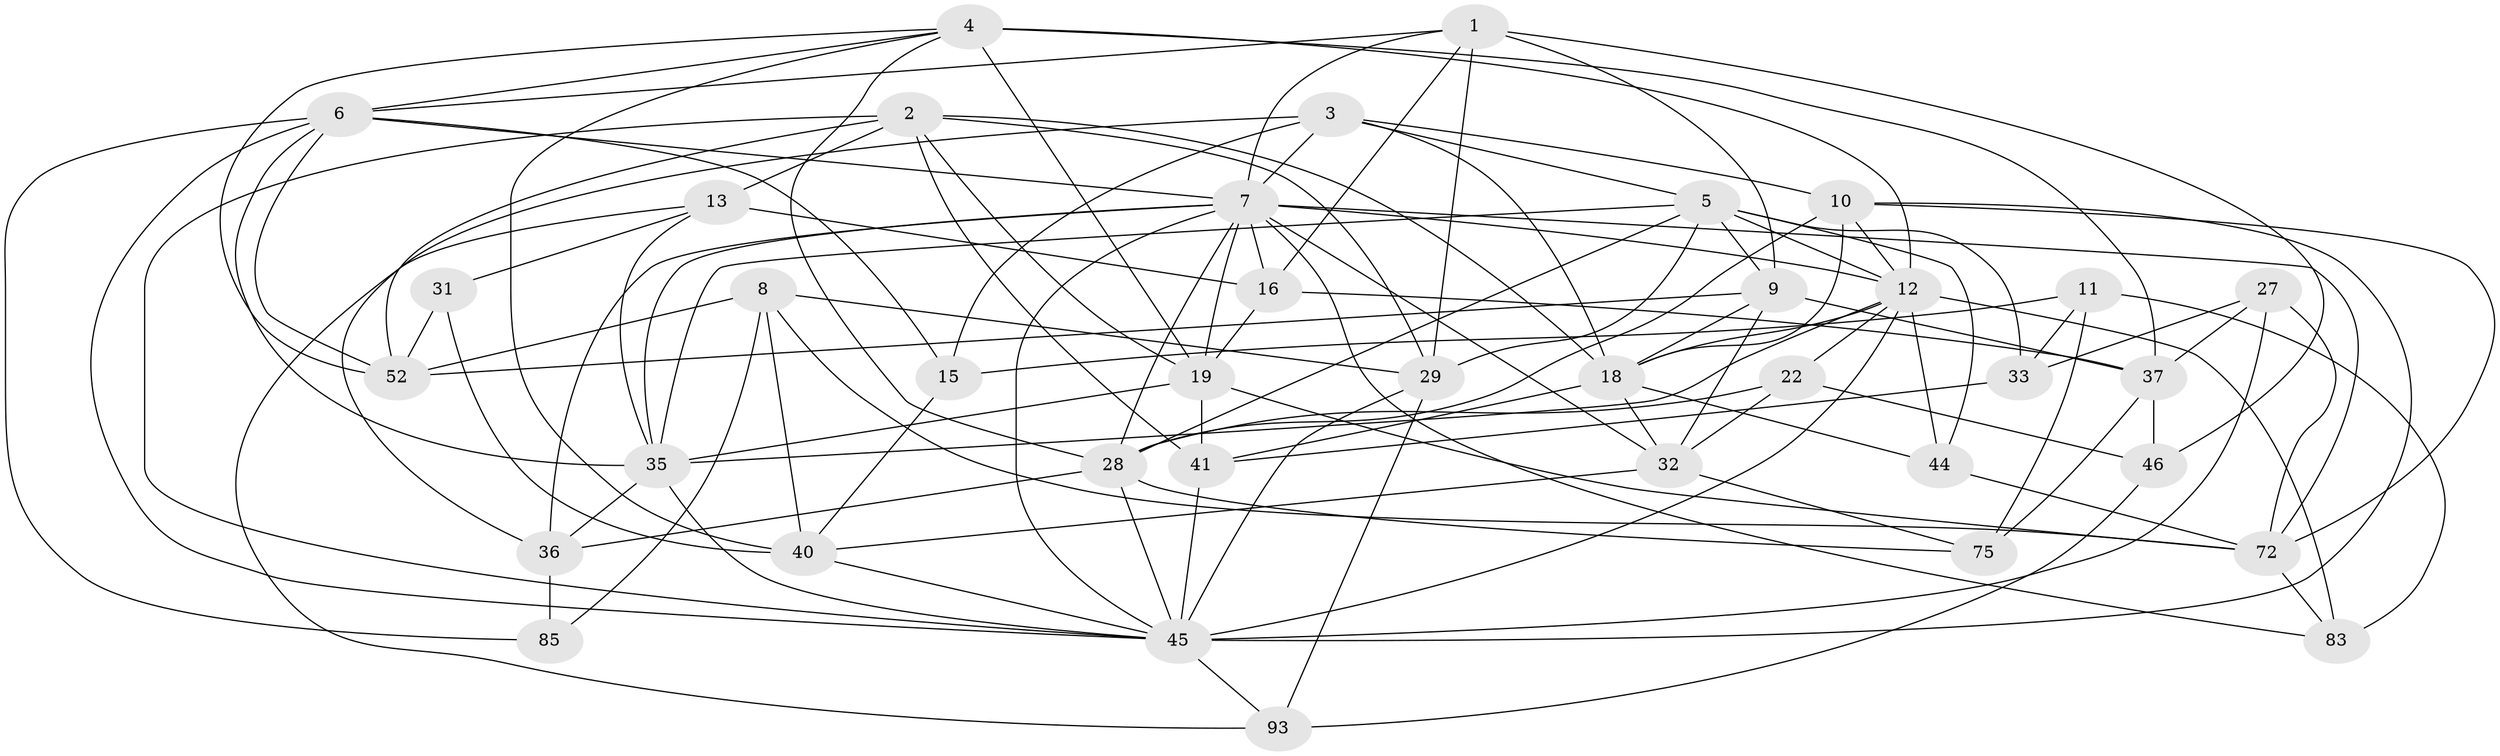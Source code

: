 // original degree distribution, {4: 1.0}
// Generated by graph-tools (version 1.1) at 2025/20/03/04/25 18:20:46]
// undirected, 38 vertices, 114 edges
graph export_dot {
graph [start="1"]
  node [color=gray90,style=filled];
  1 [super="+59"];
  2 [super="+70+58"];
  3 [super="+80"];
  4 [super="+23+96+62"];
  5 [super="+91+20+17"];
  6 [super="+53+21+50"];
  7 [super="+14+26+39"];
  8 [super="+57"];
  9 [super="+68"];
  10 [super="+94"];
  11;
  12 [super="+89+47+54"];
  13 [super="+25"];
  15;
  16 [super="+66"];
  18 [super="+79+56"];
  19 [super="+24"];
  22;
  27;
  28 [super="+30"];
  29 [super="+48"];
  31;
  32 [super="+38"];
  33 [super="+69"];
  35 [super="+49"];
  36 [super="+42"];
  37 [super="+73+43"];
  40 [super="+88"];
  41 [super="+78"];
  44;
  45 [super="+81+63"];
  46;
  52 [super="+61"];
  72 [super="+82"];
  75;
  83;
  85;
  93;
  1 -- 29;
  1 -- 7;
  1 -- 6;
  1 -- 16;
  1 -- 46;
  1 -- 9;
  2 -- 29;
  2 -- 18;
  2 -- 52;
  2 -- 13 [weight=2];
  2 -- 19;
  2 -- 41;
  2 -- 45;
  3 -- 15;
  3 -- 36;
  3 -- 10;
  3 -- 18;
  3 -- 7;
  3 -- 5;
  4 -- 40 [weight=2];
  4 -- 19 [weight=2];
  4 -- 37 [weight=2];
  4 -- 12;
  4 -- 28;
  4 -- 6;
  4 -- 52;
  5 -- 33 [weight=2];
  5 -- 28;
  5 -- 35;
  5 -- 9;
  5 -- 12 [weight=2];
  5 -- 44;
  5 -- 29;
  6 -- 85;
  6 -- 35;
  6 -- 45;
  6 -- 15;
  6 -- 52;
  6 -- 7;
  7 -- 19;
  7 -- 28;
  7 -- 36;
  7 -- 45 [weight=2];
  7 -- 72;
  7 -- 32;
  7 -- 16;
  7 -- 35;
  7 -- 83;
  7 -- 12;
  8 -- 52;
  8 -- 85;
  8 -- 72 [weight=2];
  8 -- 29;
  8 -- 40;
  9 -- 52;
  9 -- 37;
  9 -- 18;
  9 -- 32;
  10 -- 45;
  10 -- 18;
  10 -- 28;
  10 -- 12;
  10 -- 72;
  11 -- 15;
  11 -- 83;
  11 -- 75;
  11 -- 33;
  12 -- 22;
  12 -- 18;
  12 -- 35;
  12 -- 83;
  12 -- 44;
  12 -- 45 [weight=2];
  13 -- 35;
  13 -- 16;
  13 -- 93;
  13 -- 31;
  15 -- 40;
  16 -- 37 [weight=2];
  16 -- 19;
  18 -- 44;
  18 -- 32;
  18 -- 41;
  19 -- 35;
  19 -- 41;
  19 -- 72;
  22 -- 46;
  22 -- 28;
  22 -- 32;
  27 -- 72;
  27 -- 33;
  27 -- 37;
  27 -- 45;
  28 -- 75;
  28 -- 36;
  28 -- 45;
  29 -- 45;
  29 -- 93;
  31 -- 40 [weight=2];
  31 -- 52;
  32 -- 75;
  32 -- 40;
  33 -- 41 [weight=2];
  35 -- 36;
  35 -- 45;
  36 -- 85 [weight=2];
  37 -- 46;
  37 -- 75;
  40 -- 45;
  41 -- 45;
  44 -- 72;
  45 -- 93;
  46 -- 93;
  72 -- 83;
}
